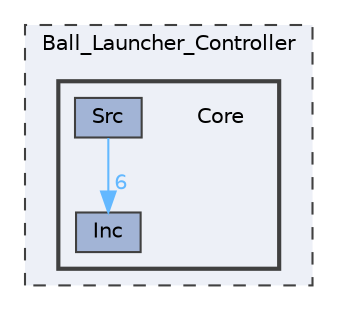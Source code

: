digraph "Ball_Launcher_Controller/Core"
{
 // LATEX_PDF_SIZE
  bgcolor="transparent";
  edge [fontname=Helvetica,fontsize=10,labelfontname=Helvetica,labelfontsize=10];
  node [fontname=Helvetica,fontsize=10,shape=box,height=0.2,width=0.4];
  compound=true
  subgraph clusterdir_a32e220f89ab7609f232780d068ad339 {
    graph [ bgcolor="#edf0f7", pencolor="grey25", label="Ball_Launcher_Controller", fontname=Helvetica,fontsize=10 style="filled,dashed", URL="dir_a32e220f89ab7609f232780d068ad339.html",tooltip=""]
  subgraph clusterdir_3bbab98ef2025f84866ee15d6a34516b {
    graph [ bgcolor="#edf0f7", pencolor="grey25", label="", fontname=Helvetica,fontsize=10 style="filled,bold", URL="dir_3bbab98ef2025f84866ee15d6a34516b.html",tooltip=""]
    dir_3bbab98ef2025f84866ee15d6a34516b [shape=plaintext, label="Core"];
  dir_f63d1d19b1344f6eb6e4bb6cdb2a585f [label="Inc", fillcolor="#a2b4d6", color="grey25", style="filled", URL="dir_f63d1d19b1344f6eb6e4bb6cdb2a585f.html",tooltip=""];
  dir_5f0bd777afe5046ac2fdac207f53c90f [label="Src", fillcolor="#a2b4d6", color="grey25", style="filled", URL="dir_5f0bd777afe5046ac2fdac207f53c90f.html",tooltip=""];
  }
  }
  dir_5f0bd777afe5046ac2fdac207f53c90f->dir_f63d1d19b1344f6eb6e4bb6cdb2a585f [headlabel="6", labeldistance=1.5 headhref="dir_000004_000002.html" href="dir_000004_000002.html" color="steelblue1" fontcolor="steelblue1"];
}

